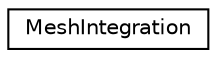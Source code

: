 digraph "Graphical Class Hierarchy"
{
  edge [fontname="Helvetica",fontsize="10",labelfontname="Helvetica",labelfontsize="10"];
  node [fontname="Helvetica",fontsize="10",shape=record];
  rankdir="LR";
  Node0 [label="MeshIntegration",height=0.2,width=0.4,color="black", fillcolor="white", style="filled",URL="$struct_mesh_integration.html"];
}
